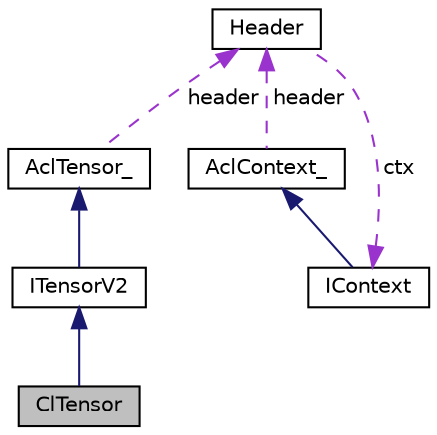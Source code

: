 digraph "ClTensor"
{
 // LATEX_PDF_SIZE
  edge [fontname="Helvetica",fontsize="10",labelfontname="Helvetica",labelfontsize="10"];
  node [fontname="Helvetica",fontsize="10",shape=record];
  Node1 [label="ClTensor",height=0.2,width=0.4,color="black", fillcolor="grey75", style="filled", fontcolor="black",tooltip="OpenCL tensor implementation class."];
  Node2 -> Node1 [dir="back",color="midnightblue",fontsize="10",style="solid",fontname="Helvetica"];
  Node2 [label="ITensorV2",height=0.2,width=0.4,color="black", fillcolor="white", style="filled",URL="$classarm__compute_1_1_i_tensor_v2.xhtml",tooltip="Base class specifying the tensor interface."];
  Node3 -> Node2 [dir="back",color="midnightblue",fontsize="10",style="solid",fontname="Helvetica"];
  Node3 [label="AclTensor_",height=0.2,width=0.4,color="black", fillcolor="white", style="filled",URL="$struct_acl_tensor__.xhtml",tooltip=" "];
  Node4 -> Node3 [dir="back",color="darkorchid3",fontsize="10",style="dashed",label=" header" ,fontname="Helvetica"];
  Node4 [label="Header",height=0.2,width=0.4,color="black", fillcolor="white", style="filled",URL="$structarm__compute_1_1detail_1_1_header.xhtml",tooltip=" "];
  Node5 -> Node4 [dir="back",color="darkorchid3",fontsize="10",style="dashed",label=" ctx" ,fontname="Helvetica"];
  Node5 [label="IContext",height=0.2,width=0.4,color="black", fillcolor="white", style="filled",URL="$classarm__compute_1_1_i_context.xhtml",tooltip="Context interface."];
  Node6 -> Node5 [dir="back",color="midnightblue",fontsize="10",style="solid",fontname="Helvetica"];
  Node6 [label="AclContext_",height=0.2,width=0.4,color="black", fillcolor="white", style="filled",URL="$struct_acl_context__.xhtml",tooltip=" "];
  Node4 -> Node6 [dir="back",color="darkorchid3",fontsize="10",style="dashed",label=" header" ,fontname="Helvetica"];
}
